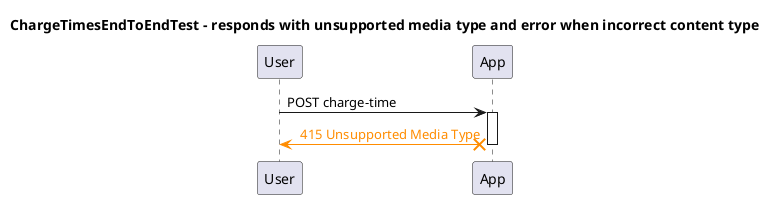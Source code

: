 @startuml
title ChargeTimesEndToEndTest - responds with unsupported media type and error when incorrect content type
participant "User"
participant "App"
"User" -> "App": POST charge-time
activate "App"

"App" X-[#DarkOrange]> "User": <color:DarkOrange> 415 Unsupported Media Type
deactivate "App"
@enduml